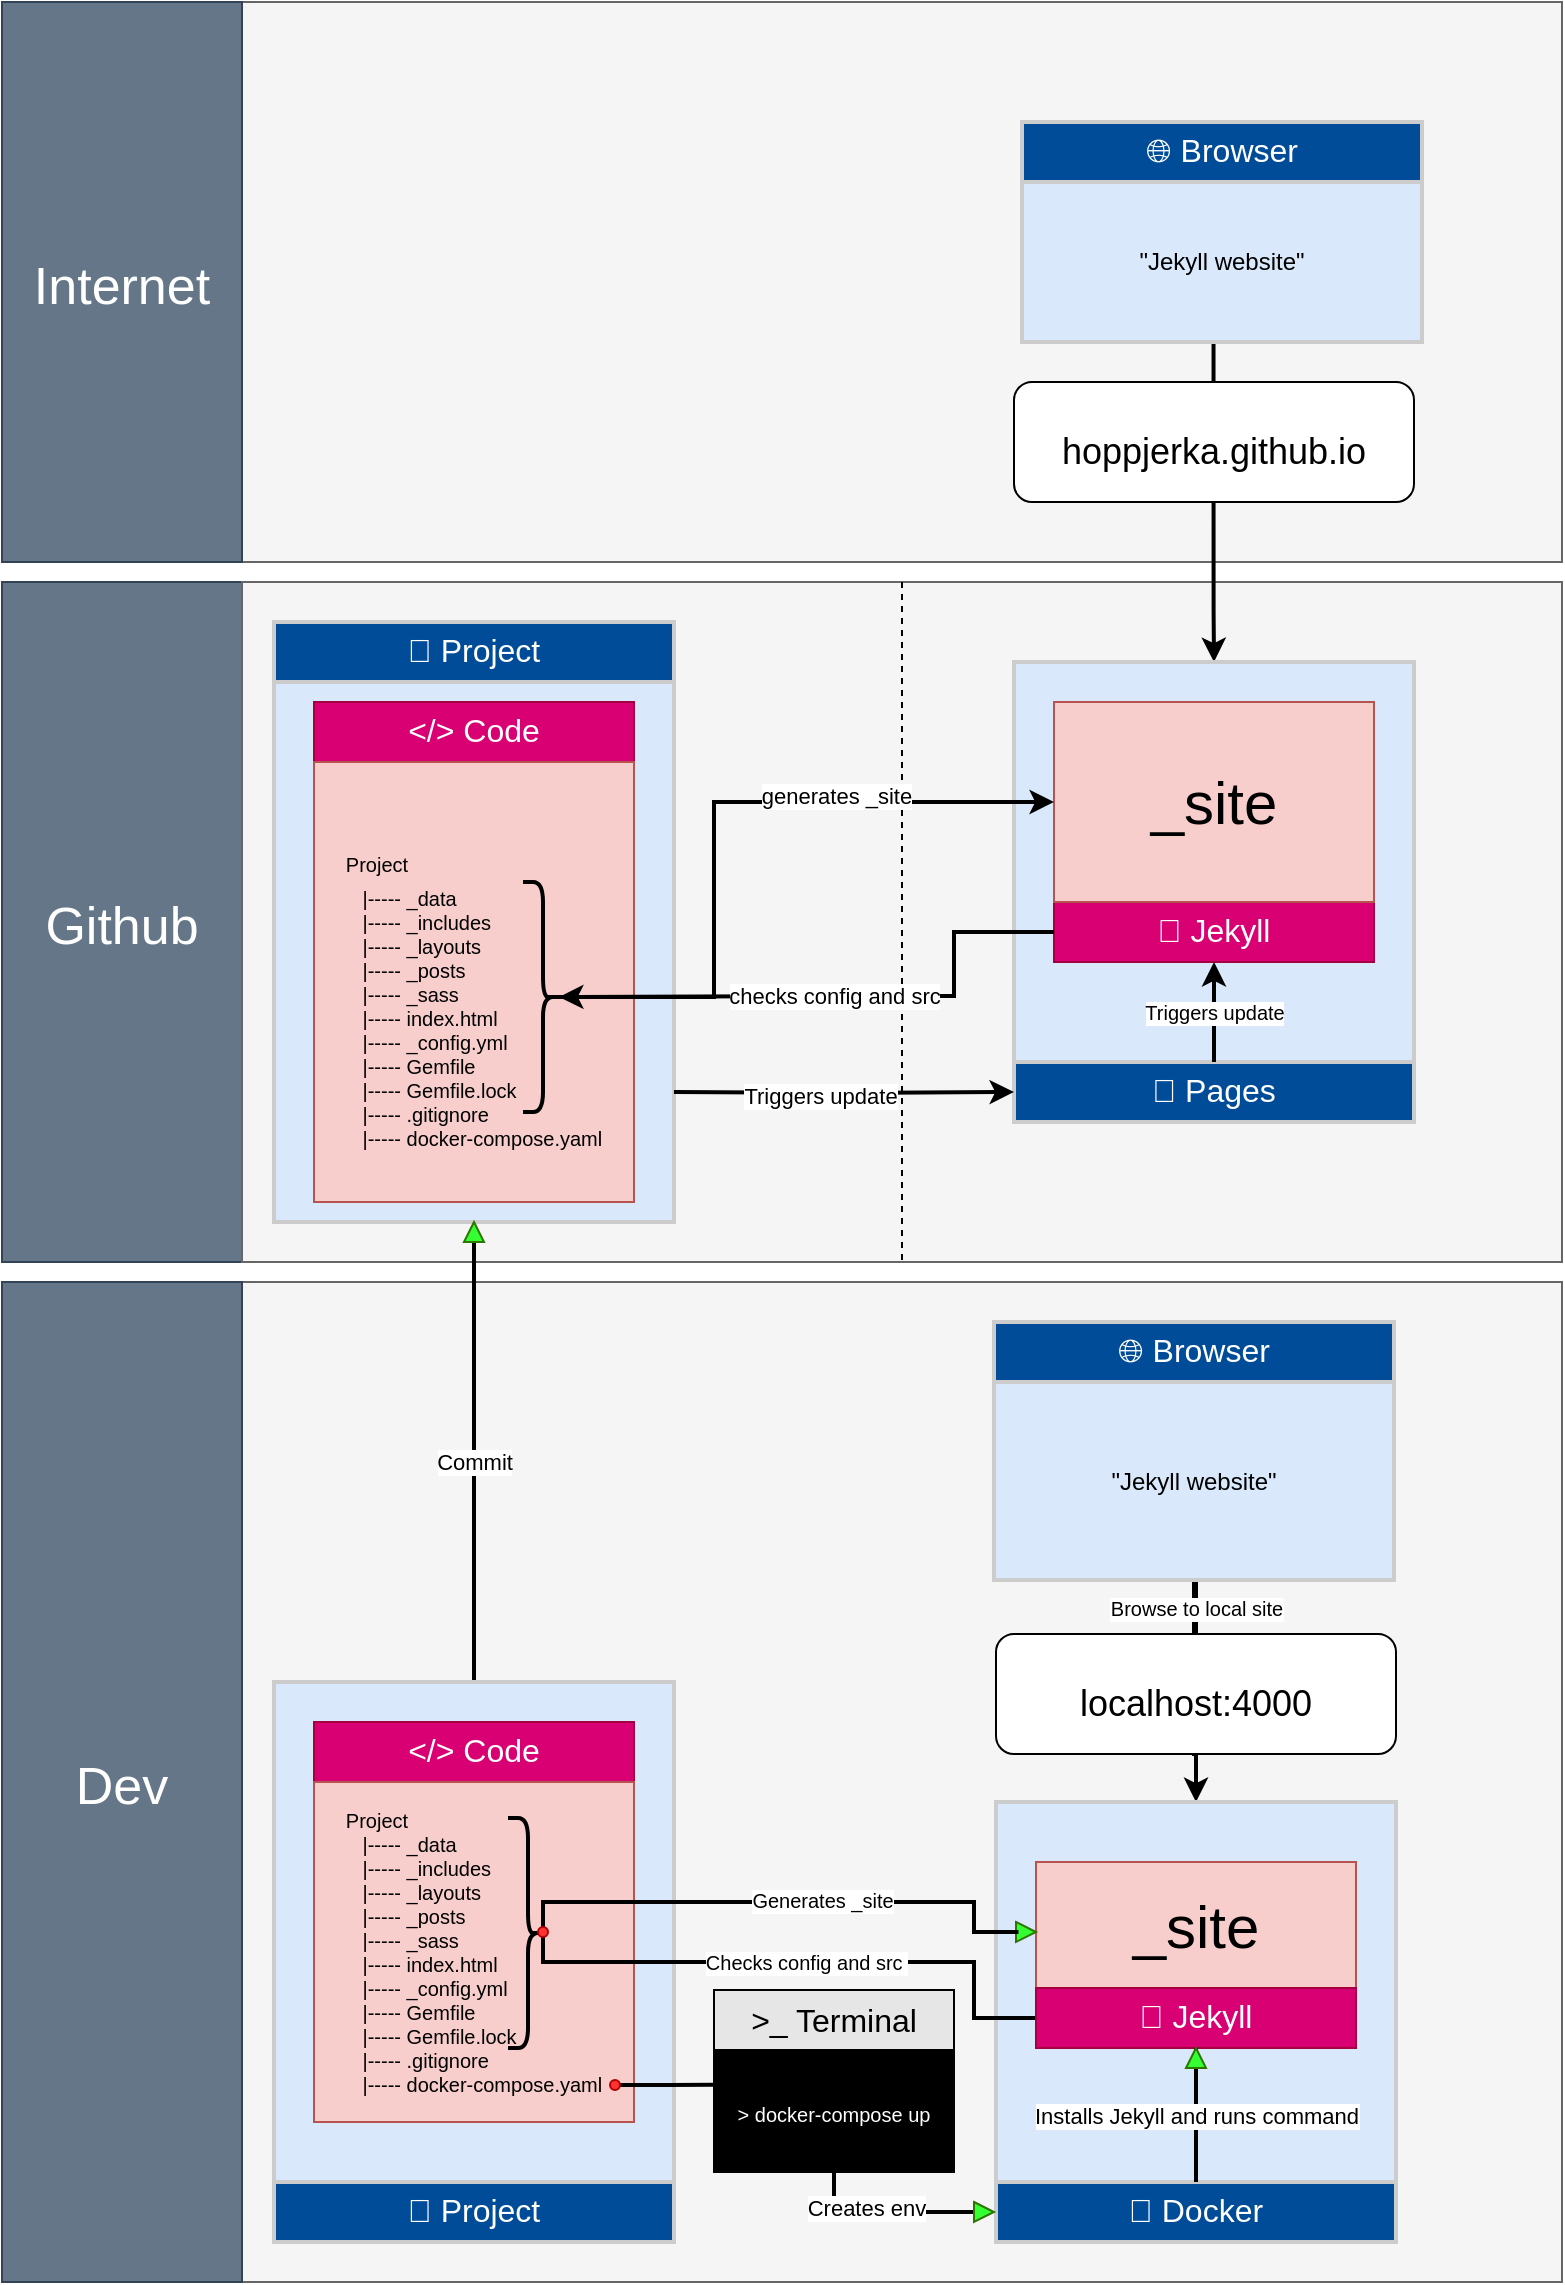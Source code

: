 <mxfile version="13.3.9" type="device"><diagram id="64DWuVPqHyA92zg9emI8" name="Page-1"><mxGraphModel dx="1179" dy="874" grid="1" gridSize="10" guides="1" tooltips="1" connect="1" arrows="1" fold="1" page="1" pageScale="1" pageWidth="827" pageHeight="1169" math="0" shadow="0"><root><mxCell id="0"/><mxCell id="59zGLIGTOrtsYlms4oCv-17" value="Containers" parent="0"/><mxCell id="59zGLIGTOrtsYlms4oCv-52" value="" style="rounded=0;whiteSpace=wrap;html=1;fontSize=30;fillColor=#f5f5f5;strokeColor=#666666;fontColor=#333333;" parent="59zGLIGTOrtsYlms4oCv-17" vertex="1"><mxGeometry x="144" y="10" width="660" height="280" as="geometry"/></mxCell><mxCell id="59zGLIGTOrtsYlms4oCv-49" value="&lt;font style=&quot;font-size: 26px&quot;&gt;Github&lt;br&gt;&lt;/font&gt;" style="rounded=0;whiteSpace=wrap;html=1;fontSize=30;fillColor=#647687;strokeColor=#314354;fontColor=#ffffff;" parent="59zGLIGTOrtsYlms4oCv-17" vertex="1"><mxGeometry x="24" y="300" width="120" height="340" as="geometry"/></mxCell><mxCell id="59zGLIGTOrtsYlms4oCv-54" value="" style="whiteSpace=wrap;html=1;aspect=fixed;" parent="59zGLIGTOrtsYlms4oCv-17" vertex="1"><mxGeometry x="544" y="390" width="170" height="170" as="geometry"/></mxCell><mxCell id="59zGLIGTOrtsYlms4oCv-55" value="&lt;font style=&quot;font-size: 16px&quot;&gt;Pages&lt;/font&gt;" style="rounded=0;fontSize=30;verticalAlign=bottom;whiteSpace=wrap;html=1;" parent="59zGLIGTOrtsYlms4oCv-17" vertex="1"><mxGeometry x="544" y="360" width="170" height="30" as="geometry"/></mxCell><mxCell id="59zGLIGTOrtsYlms4oCv-56" value="🧪" style="whiteSpace=wrap;html=1;aspect=fixed;fontSize=30;" parent="59zGLIGTOrtsYlms4oCv-17" vertex="1"><mxGeometry x="589" y="451" width="80" height="80" as="geometry"/></mxCell><mxCell id="59zGLIGTOrtsYlms4oCv-57" value="&lt;font style=&quot;font-size: 16px&quot;&gt;&lt;span&gt;🧪&amp;nbsp;&lt;/span&gt;Jekyll&lt;/font&gt;" style="rounded=0;fontSize=30;verticalAlign=bottom;whiteSpace=wrap;html=1;" parent="59zGLIGTOrtsYlms4oCv-17" vertex="1"><mxGeometry x="589" y="421" width="80" height="30" as="geometry"/></mxCell><mxCell id="59zGLIGTOrtsYlms4oCv-39" value="" style="rounded=0;whiteSpace=wrap;html=1;fontSize=30;fillColor=#f5f5f5;strokeColor=#666666;fontColor=#333333;" parent="59zGLIGTOrtsYlms4oCv-17" vertex="1"><mxGeometry x="144" y="650" width="660" height="500" as="geometry"/></mxCell><mxCell id="59zGLIGTOrtsYlms4oCv-31" value="" style="rounded=0;whiteSpace=wrap;html=1;fontSize=30;fillColor=#f5f5f5;strokeColor=#666666;fontColor=#333333;" parent="59zGLIGTOrtsYlms4oCv-17" vertex="1"><mxGeometry x="144" y="300" width="660" height="340" as="geometry"/></mxCell><mxCell id="59zGLIGTOrtsYlms4oCv-50" value="&lt;font style=&quot;font-size: 26px&quot;&gt;Dev&lt;br&gt;&lt;/font&gt;" style="rounded=0;whiteSpace=wrap;html=1;fontSize=30;fillColor=#647687;strokeColor=#314354;fontColor=#ffffff;" parent="59zGLIGTOrtsYlms4oCv-17" vertex="1"><mxGeometry x="24" y="650" width="120" height="500" as="geometry"/></mxCell><mxCell id="59zGLIGTOrtsYlms4oCv-51" value="&lt;font style=&quot;font-size: 26px&quot;&gt;Internet&lt;br&gt;&lt;/font&gt;" style="rounded=0;whiteSpace=wrap;html=1;fontSize=30;fillColor=#647687;strokeColor=#314354;fontColor=#ffffff;" parent="59zGLIGTOrtsYlms4oCv-17" vertex="1"><mxGeometry x="24" y="10" width="120" height="280" as="geometry"/></mxCell><mxCell id="59zGLIGTOrtsYlms4oCv-18" value="Processes" parent="0"/><mxCell id="gQ9k0HMMd7fnOptukv7L-8" style="edgeStyle=orthogonalEdgeStyle;rounded=0;orthogonalLoop=1;jettySize=auto;html=1;exitX=0.5;exitY=1;exitDx=0;exitDy=0;entryX=0.5;entryY=0;entryDx=0;entryDy=0;strokeWidth=2;" edge="1" parent="59zGLIGTOrtsYlms4oCv-18" source="gQ9k0HMMd7fnOptukv7L-1" target="59zGLIGTOrtsYlms4oCv-65"><mxGeometry relative="1" as="geometry"><Array as="points"><mxPoint x="620" y="800"/><mxPoint x="621" y="800"/></Array></mxGeometry></mxCell><mxCell id="gQ9k0HMMd7fnOptukv7L-52" value="Browse to local site" style="edgeLabel;html=1;align=center;verticalAlign=middle;resizable=0;points=[];fontSize=10;" vertex="1" connectable="0" parent="gQ9k0HMMd7fnOptukv7L-8"><mxGeometry x="-0.059" y="1" relative="1" as="geometry"><mxPoint x="-1" y="7.83" as="offset"/></mxGeometry></mxCell><mxCell id="1" value="Systems" parent="0"/><mxCell id="59zGLIGTOrtsYlms4oCv-4" style="edgeStyle=orthogonalEdgeStyle;rounded=0;orthogonalLoop=1;jettySize=auto;html=1;exitX=0.736;exitY=0.607;exitDx=0;exitDy=0;entryX=0.5;entryY=0;entryDx=0;entryDy=0;exitPerimeter=0;strokeWidth=2;" parent="1" source="59zGLIGTOrtsYlms4oCv-52" target="59zGLIGTOrtsYlms4oCv-26" edge="1"><mxGeometry relative="1" as="geometry"><mxPoint x="454" y="300" as="sourcePoint"/></mxGeometry></mxCell><mxCell id="59zGLIGTOrtsYlms4oCv-1" value="&quot;Jekyll website&quot;" style="whiteSpace=wrap;html=1;fillColor=#dae8fc;strokeWidth=2;strokeColor=#CCCCCC;" parent="1" vertex="1"><mxGeometry x="534" y="100" width="200" height="80" as="geometry"/></mxCell><mxCell id="59zGLIGTOrtsYlms4oCv-15" value="&lt;font style=&quot;font-size: 16px&quot;&gt;🌐&lt;span&gt;&amp;nbsp;Browser&lt;/span&gt;&lt;/font&gt;" style="rounded=0;fontSize=30;verticalAlign=bottom;whiteSpace=wrap;html=1;fontColor=#ffffff;strokeWidth=2;strokeColor=#CCCCCC;fillColor=#004C99;" parent="1" vertex="1"><mxGeometry x="534" y="70" width="200" height="30" as="geometry"/></mxCell><mxCell id="59zGLIGTOrtsYlms4oCv-26" value="" style="whiteSpace=wrap;html=1;fillColor=#dae8fc;strokeWidth=2;strokeColor=#CCCCCC;" parent="1" vertex="1"><mxGeometry x="530" y="340" width="200" height="200" as="geometry"/></mxCell><mxCell id="59zGLIGTOrtsYlms4oCv-66" value="&lt;font style=&quot;font-size: 11px&quot;&gt;Commit&lt;/font&gt;" style="edgeStyle=orthogonalEdgeStyle;rounded=0;orthogonalLoop=1;jettySize=auto;html=1;exitX=0;exitY=0.5;exitDx=0;exitDy=0;entryX=0.5;entryY=0;entryDx=0;entryDy=0;endArrow=none;endFill=0;fontSize=11;strokeWidth=2;" parent="1" edge="1"><mxGeometry relative="1" as="geometry"><mxPoint x="260.0" y="630.0" as="sourcePoint"/><mxPoint x="260.0" y="850.0" as="targetPoint"/></mxGeometry></mxCell><mxCell id="59zGLIGTOrtsYlms4oCv-32" value="" style="whiteSpace=wrap;html=1;fillColor=#dae8fc;strokeWidth=2;strokeColor=#CCCCCC;" parent="1" vertex="1"><mxGeometry x="160" y="350" width="200" height="270" as="geometry"/></mxCell><mxCell id="59zGLIGTOrtsYlms4oCv-44" value="§" style="whiteSpace=wrap;html=1;fillColor=#dae8fc;strokeWidth=2;strokeColor=#CCCCCC;" parent="1" vertex="1"><mxGeometry x="160" y="850" width="200" height="250" as="geometry"/></mxCell><mxCell id="59zGLIGTOrtsYlms4oCv-40" value="&quot;Jekyll website&quot;" style="whiteSpace=wrap;html=1;fillColor=#dae8fc;strokeWidth=2;strokeColor=#CCCCCC;" parent="1" vertex="1"><mxGeometry x="520" y="700" width="200" height="99" as="geometry"/></mxCell><mxCell id="59zGLIGTOrtsYlms4oCv-41" value="&lt;font style=&quot;font-size: 16px&quot;&gt;&lt;span&gt;📁&amp;nbsp;&lt;/span&gt;Project&lt;/font&gt;" style="rounded=0;fontSize=30;verticalAlign=bottom;whiteSpace=wrap;html=1;fontColor=#ffffff;fillColor=#004C99;strokeWidth=2;strokeColor=#CCCCCC;" parent="1" vertex="1"><mxGeometry x="160" y="1100" width="200" height="30" as="geometry"/></mxCell><mxCell id="59zGLIGTOrtsYlms4oCv-45" value="&lt;span style=&quot;font-size: 16px&quot;&gt;🌐 Browser&lt;/span&gt;" style="rounded=0;fontSize=30;verticalAlign=bottom;whiteSpace=wrap;html=1;fontColor=#ffffff;strokeWidth=2;strokeColor=#CCCCCC;fillColor=#004C99;" parent="1" vertex="1"><mxGeometry x="520" y="670" width="200" height="30" as="geometry"/></mxCell><mxCell id="59zGLIGTOrtsYlms4oCv-28" value="&lt;font style=&quot;font-size: 16px&quot;&gt;📄 Pages&lt;/font&gt;" style="rounded=0;fontSize=30;verticalAlign=bottom;whiteSpace=wrap;html=1;fontColor=#ffffff;strokeWidth=2;strokeColor=#CCCCCC;fillColor=#004C99;" parent="1" vertex="1"><mxGeometry x="530" y="540" width="200" height="30" as="geometry"/></mxCell><mxCell id="59zGLIGTOrtsYlms4oCv-33" value="&lt;font style=&quot;font-size: 16px&quot;&gt;&lt;span&gt;📁&amp;nbsp;&lt;/span&gt;Project&lt;/font&gt;" style="rounded=0;fontSize=30;verticalAlign=bottom;whiteSpace=wrap;html=1;fontColor=#ffffff;strokeWidth=2;fillColor=#004C99;strokeColor=#CCCCCC;" parent="1" vertex="1"><mxGeometry x="160" y="320" width="200" height="30" as="geometry"/></mxCell><mxCell id="59zGLIGTOrtsYlms4oCv-61" value="&lt;font color=&quot;#000000&quot;&gt;&amp;gt;_ Terminal&lt;/font&gt;" style="rounded=0;whiteSpace=wrap;html=1;fontSize=16;fontColor=#ffffff;fillColor=#E6E6E6;" parent="1" vertex="1"><mxGeometry x="380" y="1004" width="120" height="30" as="geometry"/></mxCell><mxCell id="59zGLIGTOrtsYlms4oCv-62" value="&lt;font size=&quot;1&quot; color=&quot;#ffffff&quot;&gt;&amp;gt; docker-compose up&lt;/font&gt;" style="rounded=0;whiteSpace=wrap;html=1;fontSize=30;verticalAlign=top;fillColor=#000000;" parent="1" vertex="1"><mxGeometry x="380" y="1035" width="120" height="60" as="geometry"/></mxCell><mxCell id="59zGLIGTOrtsYlms4oCv-64" value="&lt;font style=&quot;font-size: 16px&quot;&gt;&lt;span&gt;🐋&amp;nbsp;&lt;/span&gt;Docker&lt;/font&gt;" style="rounded=0;fontSize=30;verticalAlign=bottom;whiteSpace=wrap;html=1;fontColor=#ffffff;fillColor=#004C99;strokeWidth=2;strokeColor=#CCCCCC;" parent="1" vertex="1"><mxGeometry x="521" y="1100" width="200" height="30" as="geometry"/></mxCell><mxCell id="59zGLIGTOrtsYlms4oCv-65" value="" style="whiteSpace=wrap;html=1;fillColor=#dae8fc;strokeWidth=2;strokeColor=#CCCCCC;" parent="1" vertex="1"><mxGeometry x="521" y="910" width="200" height="190" as="geometry"/></mxCell><mxCell id="gQ9k0HMMd7fnOptukv7L-56" value="" style="triangle;whiteSpace=wrap;html=1;direction=north;strokeColor=#2D7600;fontColor=#ffffff;fillColor=#33FF33;" vertex="1" parent="1"><mxGeometry x="255" y="620" width="10" height="10" as="geometry"/></mxCell><mxCell id="59zGLIGTOrtsYlms4oCv-29" value="Data" parent="0"/><mxCell id="gQ9k0HMMd7fnOptukv7L-42" value="Installs Jekyll and runs command" style="edgeStyle=orthogonalEdgeStyle;rounded=0;orthogonalLoop=1;jettySize=auto;html=1;exitX=0.5;exitY=1;exitDx=0;exitDy=0;entryX=0.5;entryY=1;entryDx=0;entryDy=0;endArrow=none;endFill=0;strokeWidth=2;" edge="1" parent="59zGLIGTOrtsYlms4oCv-29" source="59zGLIGTOrtsYlms4oCv-65" target="59zGLIGTOrtsYlms4oCv-47"><mxGeometry relative="1" as="geometry"><mxPoint x="621" y="1100" as="sourcePoint"/><mxPoint x="621" y="1049" as="targetPoint"/></mxGeometry></mxCell><mxCell id="gQ9k0HMMd7fnOptukv7L-24" style="edgeStyle=orthogonalEdgeStyle;rounded=0;orthogonalLoop=1;jettySize=auto;html=1;exitX=0.5;exitY=1;exitDx=0;exitDy=0;entryX=0;entryY=0.5;entryDx=0;entryDy=0;endArrow=none;endFill=0;strokeWidth=2;" edge="1" parent="59zGLIGTOrtsYlms4oCv-29" source="59zGLIGTOrtsYlms4oCv-62" target="gQ9k0HMMd7fnOptukv7L-22"><mxGeometry relative="1" as="geometry"><Array as="points"><mxPoint x="440" y="1115"/></Array></mxGeometry></mxCell><mxCell id="gQ9k0HMMd7fnOptukv7L-32" value="Creates env" style="edgeLabel;html=1;align=center;verticalAlign=middle;resizable=0;points=[];" vertex="1" connectable="0" parent="gQ9k0HMMd7fnOptukv7L-24"><mxGeometry x="-0.204" y="2" relative="1" as="geometry"><mxPoint as="offset"/></mxGeometry></mxCell><mxCell id="59zGLIGTOrtsYlms4oCv-22" value="&lt;font style=&quot;font-size: 16px&quot;&gt;&lt;span&gt;🧪&amp;nbsp;&lt;/span&gt;Jekyll&lt;/font&gt;" style="rounded=0;fontSize=30;verticalAlign=bottom;whiteSpace=wrap;html=1;fillColor=#d80073;strokeColor=#A50040;fontColor=#ffffff;" parent="59zGLIGTOrtsYlms4oCv-29" vertex="1"><mxGeometry x="550" y="460" width="160" height="30" as="geometry"/></mxCell><mxCell id="59zGLIGTOrtsYlms4oCv-36" style="edgeStyle=orthogonalEdgeStyle;rounded=0;orthogonalLoop=1;jettySize=auto;html=1;exitX=0.5;exitY=0;exitDx=0;exitDy=0;entryX=0.5;entryY=1;entryDx=0;entryDy=0;fontSize=30;endArrow=none;endFill=0;dashed=1;" parent="59zGLIGTOrtsYlms4oCv-29" source="59zGLIGTOrtsYlms4oCv-31" target="59zGLIGTOrtsYlms4oCv-31" edge="1"><mxGeometry relative="1" as="geometry"><Array as="points"><mxPoint x="474" y="440"/><mxPoint x="474" y="440"/></Array></mxGeometry></mxCell><mxCell id="59zGLIGTOrtsYlms4oCv-24" value="&lt;font style=&quot;font-size: 16px&quot;&gt;&amp;lt;/&amp;gt; Code&lt;/font&gt;" style="rounded=0;fontSize=30;verticalAlign=bottom;whiteSpace=wrap;html=1;fillColor=#d80073;strokeColor=#A50040;fontColor=#ffffff;" parent="59zGLIGTOrtsYlms4oCv-29" vertex="1"><mxGeometry x="180" y="870" width="160" height="30" as="geometry"/></mxCell><mxCell id="59zGLIGTOrtsYlms4oCv-42" value="&lt;font style=&quot;font-size: 16px&quot;&gt;&amp;lt;/&amp;gt; Code&lt;/font&gt;" style="rounded=0;fontSize=30;verticalAlign=bottom;whiteSpace=wrap;html=1;fillColor=#d80073;strokeColor=#A50040;fontColor=#ffffff;" parent="59zGLIGTOrtsYlms4oCv-29" vertex="1"><mxGeometry x="180" y="360" width="160" height="30" as="geometry"/></mxCell><mxCell id="59zGLIGTOrtsYlms4oCv-43" value="&lt;div style=&quot;text-align: left ; font-size: 10px&quot;&gt;&lt;div style=&quot;font-size: 10px;&quot;&gt;&lt;span style=&quot;font-size: 10px&quot;&gt;Project&lt;/span&gt;&lt;br style=&quot;font-size: 10px;&quot;&gt;&lt;/div&gt;&lt;span style=&quot;font-size: 10px&quot;&gt;&lt;div style=&quot;font-size: 10px;&quot;&gt;&amp;nbsp; &amp;nbsp;|----- _data&lt;/div&gt;&lt;div style=&quot;font-size: 10px;&quot;&gt;&amp;nbsp; &amp;nbsp;|----- _includes&lt;/div&gt;&lt;div style=&quot;font-size: 10px;&quot;&gt;&amp;nbsp; &amp;nbsp;|----- _layouts&lt;/div&gt;&lt;div style=&quot;font-size: 10px;&quot;&gt;&amp;nbsp; &amp;nbsp;|----- _posts&lt;/div&gt;&lt;div style=&quot;font-size: 10px;&quot;&gt;&amp;nbsp; &amp;nbsp;|----- _sass&lt;/div&gt;&lt;div style=&quot;font-size: 10px;&quot;&gt;&amp;nbsp; &amp;nbsp;|----- index.html&lt;br style=&quot;font-size: 10px;&quot;&gt;&lt;/div&gt;&lt;div style=&quot;font-size: 10px;&quot;&gt;&amp;nbsp; &amp;nbsp;|----- _config.yml&lt;br style=&quot;font-size: 10px;&quot;&gt;&lt;/div&gt;&lt;div style=&quot;font-size: 10px;&quot;&gt;&lt;div style=&quot;font-size: 10px;&quot;&gt;&amp;nbsp; &amp;nbsp;|----- Gemfile&lt;/div&gt;&lt;div style=&quot;font-size: 10px;&quot;&gt;&amp;nbsp; &amp;nbsp;|----- Gemfile.lock&lt;/div&gt;&lt;/div&gt;&lt;div style=&quot;font-size: 10px;&quot;&gt;&amp;nbsp; &amp;nbsp;|----- .gitignore&lt;/div&gt;&lt;div style=&quot;font-size: 10px;&quot;&gt;&amp;nbsp; &amp;nbsp;|----- docker-compose.yaml&lt;/div&gt;&lt;/span&gt;&lt;/div&gt;" style="whiteSpace=wrap;html=1;fontSize=10;fillColor=#f8cecc;strokeColor=#b85450;verticalAlign=middle;" parent="59zGLIGTOrtsYlms4oCv-29" vertex="1"><mxGeometry x="180" y="900" width="160" height="170" as="geometry"/></mxCell><mxCell id="59zGLIGTOrtsYlms4oCv-46" value="_site" style="whiteSpace=wrap;html=1;fontSize=30;fillColor=#f8cecc;strokeColor=#b85450;" parent="59zGLIGTOrtsYlms4oCv-29" vertex="1"><mxGeometry x="541" y="940" width="160" height="64" as="geometry"/></mxCell><mxCell id="gQ9k0HMMd7fnOptukv7L-51" value="Checks config and src&amp;nbsp;" style="edgeStyle=orthogonalEdgeStyle;rounded=0;orthogonalLoop=1;jettySize=auto;html=1;exitX=0;exitY=0.5;exitDx=0;exitDy=0;entryX=0.5;entryY=1;entryDx=0;entryDy=0;endArrow=none;endFill=0;strokeWidth=2;fontSize=10;" edge="1" parent="59zGLIGTOrtsYlms4oCv-29" source="59zGLIGTOrtsYlms4oCv-47" target="gQ9k0HMMd7fnOptukv7L-31"><mxGeometry relative="1" as="geometry"><Array as="points"><mxPoint x="510" y="1018"/><mxPoint x="510" y="990"/><mxPoint x="295" y="990"/></Array></mxGeometry></mxCell><mxCell id="59zGLIGTOrtsYlms4oCv-47" value="&lt;font style=&quot;font-size: 16px&quot;&gt;&lt;span&gt;🧪&amp;nbsp;&lt;/span&gt;Jekyll&lt;/font&gt;" style="rounded=0;fontSize=30;verticalAlign=bottom;whiteSpace=wrap;html=1;fillColor=#d80073;strokeColor=#A50040;fontColor=#ffffff;" parent="59zGLIGTOrtsYlms4oCv-29" vertex="1"><mxGeometry x="541" y="1003" width="160" height="30" as="geometry"/></mxCell><mxCell id="gQ9k0HMMd7fnOptukv7L-4" value="&lt;div style=&quot;text-align: left&quot;&gt;&lt;span style=&quot;font-size: 10px&quot;&gt;Project&lt;/span&gt;&lt;/div&gt;&lt;span style=&quot;font-size: 10px&quot;&gt;&lt;div style=&quot;text-align: left&quot;&gt;&lt;span&gt;&amp;nbsp; &amp;nbsp;|----- _data&lt;/span&gt;&lt;/div&gt;&lt;div style=&quot;text-align: left&quot;&gt;&lt;span&gt;&amp;nbsp; &amp;nbsp;|----- _includes&lt;/span&gt;&lt;/div&gt;&lt;div style=&quot;text-align: left&quot;&gt;&lt;span&gt;&amp;nbsp; &amp;nbsp;|----- _layouts&lt;/span&gt;&lt;/div&gt;&lt;div style=&quot;text-align: left&quot;&gt;&lt;span&gt;&amp;nbsp; &amp;nbsp;|----- _posts&lt;/span&gt;&lt;/div&gt;&lt;div style=&quot;text-align: left&quot;&gt;&lt;span&gt;&amp;nbsp; &amp;nbsp;|----- _sass&lt;/span&gt;&lt;/div&gt;&lt;div style=&quot;text-align: left&quot;&gt;&amp;nbsp; &amp;nbsp;|----- index.html&lt;span&gt;&lt;br&gt;&lt;/span&gt;&lt;/div&gt;&lt;div style=&quot;text-align: left&quot;&gt;&amp;nbsp; &amp;nbsp;|----- _config.yml&lt;span&gt;&lt;br&gt;&lt;/span&gt;&lt;/div&gt;&lt;div style=&quot;text-align: left&quot;&gt;&lt;div&gt;&amp;nbsp; &amp;nbsp;|----- Gemfile&lt;/div&gt;&lt;div&gt;&amp;nbsp; &amp;nbsp;|----- Gemfile.lock&lt;/div&gt;&lt;/div&gt;&lt;div style=&quot;text-align: left&quot;&gt;&lt;span&gt;&amp;nbsp; &amp;nbsp;|----- .gitignore&lt;/span&gt;&lt;/div&gt;&lt;div style=&quot;text-align: left&quot;&gt;&lt;span&gt;&amp;nbsp; &amp;nbsp;|----- docker-compose.yaml&lt;/span&gt;&lt;/div&gt;&lt;/span&gt;" style="whiteSpace=wrap;html=1;fontSize=30;fillColor=#f8cecc;strokeColor=#b85450;" vertex="1" parent="59zGLIGTOrtsYlms4oCv-29"><mxGeometry x="180" y="390" width="160" height="220" as="geometry"/></mxCell><mxCell id="59zGLIGTOrtsYlms4oCv-25" value="&lt;font style=&quot;font-size: 18px&quot;&gt;hoppjerka.github.io&lt;/font&gt;" style="rounded=1;whiteSpace=wrap;html=1;fontSize=30;" parent="59zGLIGTOrtsYlms4oCv-29" vertex="1"><mxGeometry x="530" y="200" width="200" height="60" as="geometry"/></mxCell><mxCell id="gQ9k0HMMd7fnOptukv7L-1" value="&lt;font style=&quot;font-size: 18px&quot;&gt;localhost:4000&lt;/font&gt;" style="rounded=1;whiteSpace=wrap;html=1;fontSize=30;" vertex="1" parent="59zGLIGTOrtsYlms4oCv-29"><mxGeometry x="521" y="826" width="200" height="60" as="geometry"/></mxCell><mxCell id="gQ9k0HMMd7fnOptukv7L-6" value="_site" style="whiteSpace=wrap;html=1;fontSize=30;fillColor=#f8cecc;strokeColor=#b85450;" vertex="1" parent="59zGLIGTOrtsYlms4oCv-29"><mxGeometry x="550" y="360" width="160" height="100" as="geometry"/></mxCell><mxCell id="gQ9k0HMMd7fnOptukv7L-22" value="" style="triangle;whiteSpace=wrap;html=1;direction=east;strokeColor=#2D7600;fontColor=#ffffff;fillColor=#33FF33;" vertex="1" parent="59zGLIGTOrtsYlms4oCv-29"><mxGeometry x="510" y="1110" width="10" height="10" as="geometry"/></mxCell><mxCell id="gQ9k0HMMd7fnOptukv7L-34" style="edgeStyle=orthogonalEdgeStyle;rounded=0;orthogonalLoop=1;jettySize=auto;html=1;exitX=1;exitY=0.5;exitDx=0;exitDy=0;endArrow=none;endFill=0;strokeWidth=2;entryX=0.002;entryY=0.273;entryDx=0;entryDy=0;entryPerimeter=0;" edge="1" parent="59zGLIGTOrtsYlms4oCv-29" source="gQ9k0HMMd7fnOptukv7L-25" target="59zGLIGTOrtsYlms4oCv-62"><mxGeometry relative="1" as="geometry"><mxPoint x="333.0" y="1072.5" as="sourcePoint"/><mxPoint x="379" y="1072" as="targetPoint"/><Array as="points"/></mxGeometry></mxCell><mxCell id="gQ9k0HMMd7fnOptukv7L-25" value="" style="ellipse;whiteSpace=wrap;html=1;aspect=fixed;strokeColor=#B20000;fontColor=#ffffff;fillColor=#FF3333;" vertex="1" parent="59zGLIGTOrtsYlms4oCv-29"><mxGeometry x="328" y="1049" width="5" height="5" as="geometry"/></mxCell><mxCell id="gQ9k0HMMd7fnOptukv7L-26" value="" style="shape=curlyBracket;whiteSpace=wrap;html=1;rounded=1;fillColor=#FF3333;direction=west;strokeWidth=2;" vertex="1" parent="59zGLIGTOrtsYlms4oCv-29"><mxGeometry x="277" y="918" width="20" height="115" as="geometry"/></mxCell><mxCell id="gQ9k0HMMd7fnOptukv7L-28" value="" style="triangle;whiteSpace=wrap;html=1;direction=east;strokeColor=#2D7600;fontColor=#ffffff;fillColor=#33FF33;" vertex="1" parent="59zGLIGTOrtsYlms4oCv-29"><mxGeometry x="531" y="970" width="10" height="10" as="geometry"/></mxCell><mxCell id="gQ9k0HMMd7fnOptukv7L-37" value="" style="edgeStyle=orthogonalEdgeStyle;rounded=0;orthogonalLoop=1;jettySize=auto;html=1;exitX=0.5;exitY=1;exitDx=0;exitDy=0;entryX=0.5;entryY=1;entryDx=0;entryDy=0;endArrow=none;endFill=0;strokeWidth=2;" edge="1" parent="59zGLIGTOrtsYlms4oCv-29" source="gQ9k0HMMd7fnOptukv7L-40" target="59zGLIGTOrtsYlms4oCv-47"><mxGeometry relative="1" as="geometry"/></mxCell><mxCell id="gQ9k0HMMd7fnOptukv7L-40" value="" style="triangle;whiteSpace=wrap;html=1;direction=north;strokeColor=#2D7600;fontColor=#ffffff;fillColor=#33FF33;" vertex="1" parent="59zGLIGTOrtsYlms4oCv-29"><mxGeometry x="616" y="1033" width="10" height="10" as="geometry"/></mxCell><mxCell id="gQ9k0HMMd7fnOptukv7L-46" style="edgeStyle=orthogonalEdgeStyle;rounded=0;orthogonalLoop=1;jettySize=auto;html=1;exitX=0.1;exitY=0.5;exitDx=0;exitDy=0;exitPerimeter=0;endArrow=none;endFill=0;strokeWidth=2;entryX=0;entryY=0.5;entryDx=0;entryDy=0;dashed=1;dashPattern=1 1;" edge="1" parent="59zGLIGTOrtsYlms4oCv-29" source="gQ9k0HMMd7fnOptukv7L-26" target="gQ9k0HMMd7fnOptukv7L-31"><mxGeometry relative="1" as="geometry"><mxPoint x="295" y="975.5" as="sourcePoint"/><mxPoint x="531" y="975" as="targetPoint"/><Array as="points"/></mxGeometry></mxCell><mxCell id="gQ9k0HMMd7fnOptukv7L-48" style="edgeStyle=orthogonalEdgeStyle;rounded=0;orthogonalLoop=1;jettySize=auto;html=1;entryX=0.124;entryY=0.503;entryDx=0;entryDy=0;entryPerimeter=0;endArrow=none;endFill=0;strokeWidth=2;fontSize=10;exitX=0.5;exitY=0;exitDx=0;exitDy=0;" edge="1" parent="59zGLIGTOrtsYlms4oCv-29" source="gQ9k0HMMd7fnOptukv7L-31" target="gQ9k0HMMd7fnOptukv7L-28"><mxGeometry relative="1" as="geometry"><Array as="points"><mxPoint x="295" y="960"/><mxPoint x="510" y="960"/><mxPoint x="510" y="975"/></Array></mxGeometry></mxCell><mxCell id="gQ9k0HMMd7fnOptukv7L-50" value="Generates _site" style="edgeLabel;html=1;align=center;verticalAlign=middle;resizable=0;points=[];fontSize=10;" vertex="1" connectable="0" parent="gQ9k0HMMd7fnOptukv7L-48"><mxGeometry x="-0.127" y="-1" relative="1" as="geometry"><mxPoint x="36.24" y="-2.53" as="offset"/></mxGeometry></mxCell><mxCell id="gQ9k0HMMd7fnOptukv7L-31" value="" style="ellipse;whiteSpace=wrap;html=1;aspect=fixed;strokeColor=#B20000;fontColor=#ffffff;fillColor=#FF3333;" vertex="1" parent="59zGLIGTOrtsYlms4oCv-29"><mxGeometry x="292" y="972.5" width="5" height="5" as="geometry"/></mxCell><mxCell id="gQ9k0HMMd7fnOptukv7L-53" style="edgeStyle=orthogonalEdgeStyle;rounded=0;orthogonalLoop=1;jettySize=auto;html=1;entryX=0;entryY=0.5;entryDx=0;entryDy=0;endArrow=classic;endFill=1;strokeWidth=2;fontSize=10;" edge="1" parent="59zGLIGTOrtsYlms4oCv-29" target="59zGLIGTOrtsYlms4oCv-28"><mxGeometry relative="1" as="geometry"><mxPoint x="360" y="555" as="sourcePoint"/></mxGeometry></mxCell><mxCell id="gQ9k0HMMd7fnOptukv7L-61" value="Triggers update" style="edgeLabel;html=1;align=center;verticalAlign=middle;resizable=0;points=[];fontSize=11;" vertex="1" connectable="0" parent="gQ9k0HMMd7fnOptukv7L-53"><mxGeometry x="-0.151" y="-1" relative="1" as="geometry"><mxPoint as="offset"/></mxGeometry></mxCell><mxCell id="gQ9k0HMMd7fnOptukv7L-54" value="Triggers update" style="edgeStyle=orthogonalEdgeStyle;rounded=0;orthogonalLoop=1;jettySize=auto;html=1;exitX=0.5;exitY=0;exitDx=0;exitDy=0;entryX=0.5;entryY=1;entryDx=0;entryDy=0;endArrow=classic;endFill=1;strokeWidth=2;fontSize=10;" edge="1" parent="59zGLIGTOrtsYlms4oCv-29" source="59zGLIGTOrtsYlms4oCv-28" target="59zGLIGTOrtsYlms4oCv-22"><mxGeometry relative="1" as="geometry"/></mxCell><mxCell id="gQ9k0HMMd7fnOptukv7L-59" style="edgeStyle=orthogonalEdgeStyle;rounded=0;orthogonalLoop=1;jettySize=auto;html=1;exitX=0.1;exitY=0.5;exitDx=0;exitDy=0;exitPerimeter=0;entryX=0;entryY=0.5;entryDx=0;entryDy=0;endArrow=classic;endFill=1;strokeWidth=2;fontSize=11;" edge="1" parent="59zGLIGTOrtsYlms4oCv-29" source="gQ9k0HMMd7fnOptukv7L-55" target="gQ9k0HMMd7fnOptukv7L-6"><mxGeometry relative="1" as="geometry"><Array as="points"><mxPoint x="380" y="508"/><mxPoint x="380" y="410"/></Array></mxGeometry></mxCell><mxCell id="gQ9k0HMMd7fnOptukv7L-63" value="generates _site" style="edgeLabel;html=1;align=center;verticalAlign=middle;resizable=0;points=[];fontSize=11;" vertex="1" connectable="0" parent="gQ9k0HMMd7fnOptukv7L-59"><mxGeometry x="0.365" y="3" relative="1" as="geometry"><mxPoint as="offset"/></mxGeometry></mxCell><mxCell id="gQ9k0HMMd7fnOptukv7L-55" value="" style="shape=curlyBracket;whiteSpace=wrap;html=1;rounded=1;fillColor=#FF3333;direction=west;strokeWidth=2;" vertex="1" parent="59zGLIGTOrtsYlms4oCv-29"><mxGeometry x="284.5" y="450" width="20" height="115" as="geometry"/></mxCell><mxCell id="gQ9k0HMMd7fnOptukv7L-58" style="edgeStyle=orthogonalEdgeStyle;rounded=0;orthogonalLoop=1;jettySize=auto;html=1;exitX=0;exitY=0.5;exitDx=0;exitDy=0;entryX=0.1;entryY=0.5;entryDx=0;entryDy=0;entryPerimeter=0;endArrow=classic;endFill=1;strokeWidth=2;fontSize=11;" edge="1" parent="59zGLIGTOrtsYlms4oCv-29" source="59zGLIGTOrtsYlms4oCv-22" target="gQ9k0HMMd7fnOptukv7L-55"><mxGeometry relative="1" as="geometry"><Array as="points"><mxPoint x="500" y="475"/><mxPoint x="500" y="507"/><mxPoint x="427" y="507"/></Array></mxGeometry></mxCell><mxCell id="gQ9k0HMMd7fnOptukv7L-62" value="checks config and src" style="edgeLabel;html=1;align=center;verticalAlign=middle;resizable=0;points=[];fontSize=11;" vertex="1" connectable="0" parent="gQ9k0HMMd7fnOptukv7L-58"><mxGeometry x="0.014" relative="1" as="geometry"><mxPoint x="-1" as="offset"/></mxGeometry></mxCell></root></mxGraphModel></diagram></mxfile>